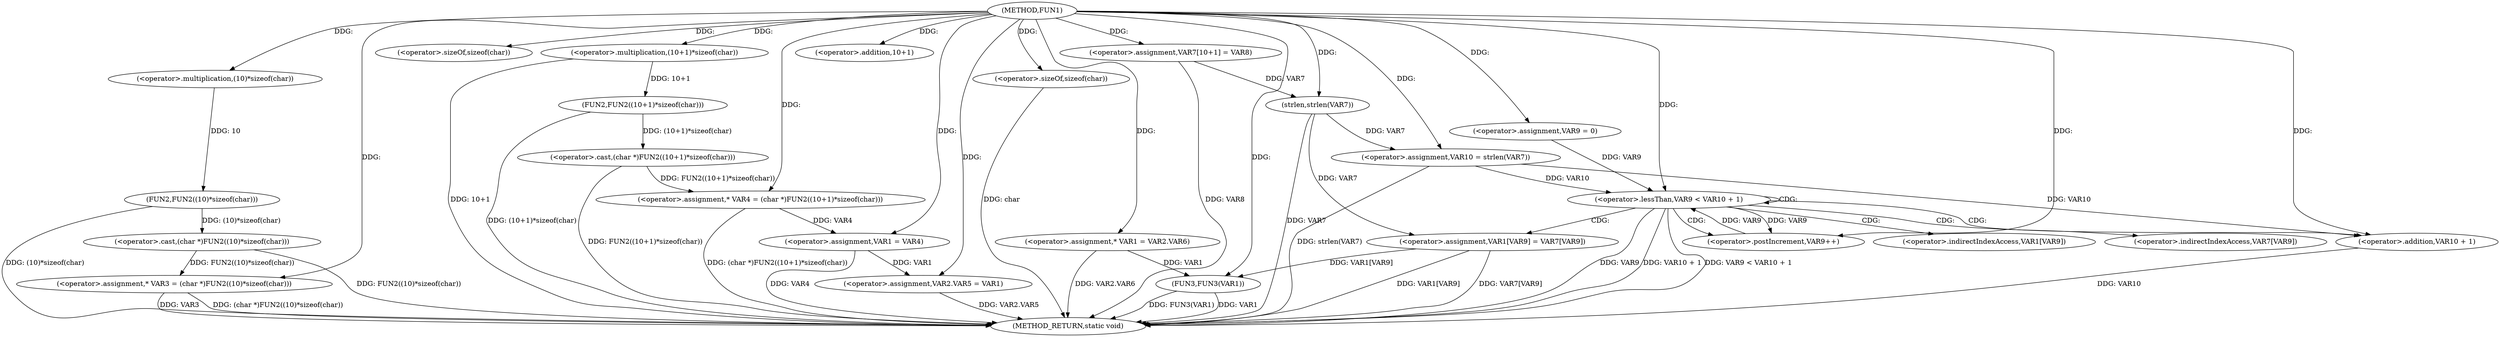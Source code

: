 digraph FUN1 {  
"1000100" [label = "(METHOD,FUN1)" ]
"1000173" [label = "(METHOD_RETURN,static void)" ]
"1000105" [label = "(<operator>.assignment,* VAR3 = (char *)FUN2((10)*sizeof(char)))" ]
"1000107" [label = "(<operator>.cast,(char *)FUN2((10)*sizeof(char)))" ]
"1000109" [label = "(FUN2,FUN2((10)*sizeof(char)))" ]
"1000110" [label = "(<operator>.multiplication,(10)*sizeof(char))" ]
"1000112" [label = "(<operator>.sizeOf,sizeof(char))" ]
"1000115" [label = "(<operator>.assignment,* VAR4 = (char *)FUN2((10+1)*sizeof(char)))" ]
"1000117" [label = "(<operator>.cast,(char *)FUN2((10+1)*sizeof(char)))" ]
"1000119" [label = "(FUN2,FUN2((10+1)*sizeof(char)))" ]
"1000120" [label = "(<operator>.multiplication,(10+1)*sizeof(char))" ]
"1000121" [label = "(<operator>.addition,10+1)" ]
"1000124" [label = "(<operator>.sizeOf,sizeof(char))" ]
"1000126" [label = "(<operator>.assignment,VAR1 = VAR4)" ]
"1000129" [label = "(<operator>.assignment,VAR2.VAR5 = VAR1)" ]
"1000136" [label = "(<operator>.assignment,* VAR1 = VAR2.VAR6)" ]
"1000143" [label = "(<operator>.assignment,VAR7[10+1] = VAR8)" ]
"1000148" [label = "(<operator>.assignment,VAR10 = strlen(VAR7))" ]
"1000150" [label = "(strlen,strlen(VAR7))" ]
"1000153" [label = "(<operator>.assignment,VAR9 = 0)" ]
"1000156" [label = "(<operator>.lessThan,VAR9 < VAR10 + 1)" ]
"1000158" [label = "(<operator>.addition,VAR10 + 1)" ]
"1000161" [label = "(<operator>.postIncrement,VAR9++)" ]
"1000164" [label = "(<operator>.assignment,VAR1[VAR9] = VAR7[VAR9])" ]
"1000171" [label = "(FUN3,FUN3(VAR1))" ]
"1000165" [label = "(<operator>.indirectIndexAccess,VAR1[VAR9])" ]
"1000168" [label = "(<operator>.indirectIndexAccess,VAR7[VAR9])" ]
  "1000171" -> "1000173"  [ label = "DDG: VAR1"] 
  "1000124" -> "1000173"  [ label = "DDG: char"] 
  "1000156" -> "1000173"  [ label = "DDG: VAR9"] 
  "1000148" -> "1000173"  [ label = "DDG: strlen(VAR7)"] 
  "1000117" -> "1000173"  [ label = "DDG: FUN2((10+1)*sizeof(char))"] 
  "1000158" -> "1000173"  [ label = "DDG: VAR10"] 
  "1000115" -> "1000173"  [ label = "DDG: (char *)FUN2((10+1)*sizeof(char))"] 
  "1000164" -> "1000173"  [ label = "DDG: VAR7[VAR9]"] 
  "1000129" -> "1000173"  [ label = "DDG: VAR2.VAR5"] 
  "1000105" -> "1000173"  [ label = "DDG: (char *)FUN2((10)*sizeof(char))"] 
  "1000150" -> "1000173"  [ label = "DDG: VAR7"] 
  "1000156" -> "1000173"  [ label = "DDG: VAR10 + 1"] 
  "1000120" -> "1000173"  [ label = "DDG: 10+1"] 
  "1000109" -> "1000173"  [ label = "DDG: (10)*sizeof(char)"] 
  "1000119" -> "1000173"  [ label = "DDG: (10+1)*sizeof(char)"] 
  "1000143" -> "1000173"  [ label = "DDG: VAR8"] 
  "1000171" -> "1000173"  [ label = "DDG: FUN3(VAR1)"] 
  "1000136" -> "1000173"  [ label = "DDG: VAR2.VAR6"] 
  "1000126" -> "1000173"  [ label = "DDG: VAR4"] 
  "1000156" -> "1000173"  [ label = "DDG: VAR9 < VAR10 + 1"] 
  "1000105" -> "1000173"  [ label = "DDG: VAR3"] 
  "1000107" -> "1000173"  [ label = "DDG: FUN2((10)*sizeof(char))"] 
  "1000164" -> "1000173"  [ label = "DDG: VAR1[VAR9]"] 
  "1000107" -> "1000105"  [ label = "DDG: FUN2((10)*sizeof(char))"] 
  "1000100" -> "1000105"  [ label = "DDG: "] 
  "1000109" -> "1000107"  [ label = "DDG: (10)*sizeof(char)"] 
  "1000110" -> "1000109"  [ label = "DDG: 10"] 
  "1000100" -> "1000110"  [ label = "DDG: "] 
  "1000100" -> "1000112"  [ label = "DDG: "] 
  "1000117" -> "1000115"  [ label = "DDG: FUN2((10+1)*sizeof(char))"] 
  "1000100" -> "1000115"  [ label = "DDG: "] 
  "1000119" -> "1000117"  [ label = "DDG: (10+1)*sizeof(char)"] 
  "1000120" -> "1000119"  [ label = "DDG: 10+1"] 
  "1000100" -> "1000120"  [ label = "DDG: "] 
  "1000100" -> "1000121"  [ label = "DDG: "] 
  "1000100" -> "1000124"  [ label = "DDG: "] 
  "1000115" -> "1000126"  [ label = "DDG: VAR4"] 
  "1000100" -> "1000126"  [ label = "DDG: "] 
  "1000126" -> "1000129"  [ label = "DDG: VAR1"] 
  "1000100" -> "1000129"  [ label = "DDG: "] 
  "1000100" -> "1000136"  [ label = "DDG: "] 
  "1000100" -> "1000143"  [ label = "DDG: "] 
  "1000150" -> "1000148"  [ label = "DDG: VAR7"] 
  "1000100" -> "1000148"  [ label = "DDG: "] 
  "1000143" -> "1000150"  [ label = "DDG: VAR7"] 
  "1000100" -> "1000150"  [ label = "DDG: "] 
  "1000100" -> "1000153"  [ label = "DDG: "] 
  "1000153" -> "1000156"  [ label = "DDG: VAR9"] 
  "1000161" -> "1000156"  [ label = "DDG: VAR9"] 
  "1000100" -> "1000156"  [ label = "DDG: "] 
  "1000148" -> "1000156"  [ label = "DDG: VAR10"] 
  "1000148" -> "1000158"  [ label = "DDG: VAR10"] 
  "1000100" -> "1000158"  [ label = "DDG: "] 
  "1000156" -> "1000161"  [ label = "DDG: VAR9"] 
  "1000100" -> "1000161"  [ label = "DDG: "] 
  "1000150" -> "1000164"  [ label = "DDG: VAR7"] 
  "1000136" -> "1000171"  [ label = "DDG: VAR1"] 
  "1000164" -> "1000171"  [ label = "DDG: VAR1[VAR9]"] 
  "1000100" -> "1000171"  [ label = "DDG: "] 
  "1000156" -> "1000156"  [ label = "CDG: "] 
  "1000156" -> "1000168"  [ label = "CDG: "] 
  "1000156" -> "1000161"  [ label = "CDG: "] 
  "1000156" -> "1000164"  [ label = "CDG: "] 
  "1000156" -> "1000165"  [ label = "CDG: "] 
  "1000156" -> "1000158"  [ label = "CDG: "] 
}
